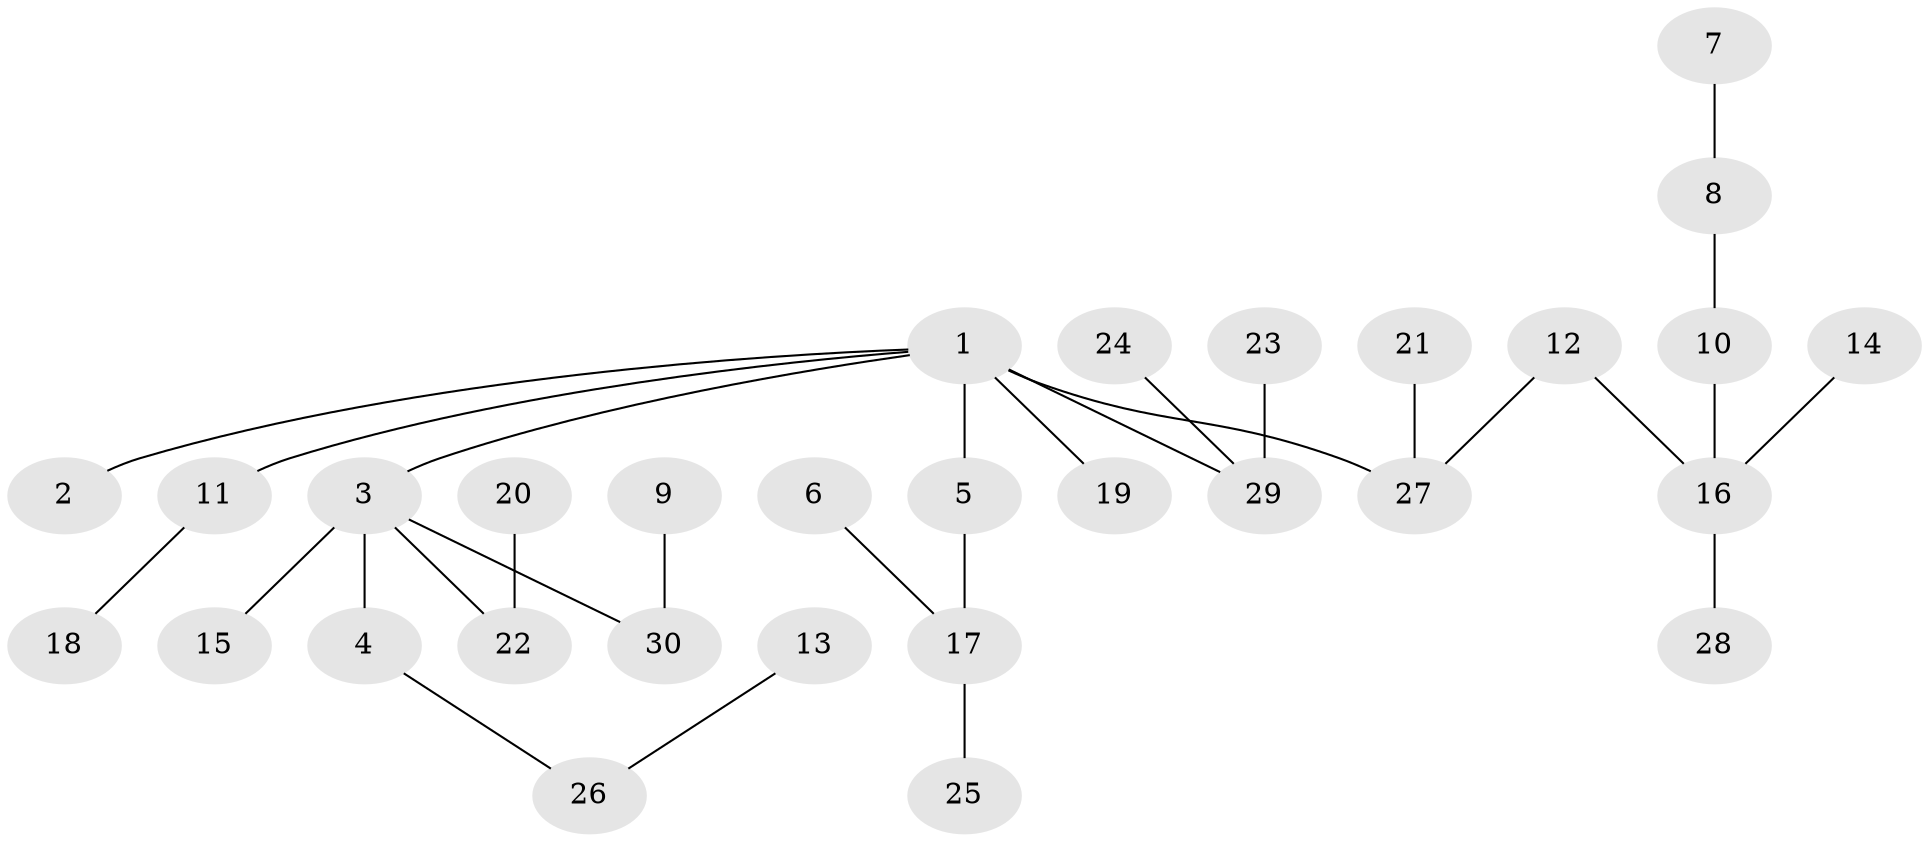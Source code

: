 // original degree distribution, {4: 0.0967741935483871, 5: 0.016129032258064516, 3: 0.16129032258064516, 1: 0.5, 6: 0.016129032258064516, 2: 0.20967741935483872}
// Generated by graph-tools (version 1.1) at 2025/50/03/09/25 03:50:22]
// undirected, 30 vertices, 29 edges
graph export_dot {
graph [start="1"]
  node [color=gray90,style=filled];
  1;
  2;
  3;
  4;
  5;
  6;
  7;
  8;
  9;
  10;
  11;
  12;
  13;
  14;
  15;
  16;
  17;
  18;
  19;
  20;
  21;
  22;
  23;
  24;
  25;
  26;
  27;
  28;
  29;
  30;
  1 -- 2 [weight=1.0];
  1 -- 3 [weight=1.0];
  1 -- 5 [weight=1.0];
  1 -- 11 [weight=1.0];
  1 -- 19 [weight=1.0];
  1 -- 27 [weight=1.0];
  1 -- 29 [weight=1.0];
  3 -- 4 [weight=1.0];
  3 -- 15 [weight=1.0];
  3 -- 22 [weight=1.0];
  3 -- 30 [weight=1.0];
  4 -- 26 [weight=1.0];
  5 -- 17 [weight=1.0];
  6 -- 17 [weight=1.0];
  7 -- 8 [weight=1.0];
  8 -- 10 [weight=1.0];
  9 -- 30 [weight=1.0];
  10 -- 16 [weight=1.0];
  11 -- 18 [weight=1.0];
  12 -- 16 [weight=1.0];
  12 -- 27 [weight=1.0];
  13 -- 26 [weight=1.0];
  14 -- 16 [weight=1.0];
  16 -- 28 [weight=1.0];
  17 -- 25 [weight=1.0];
  20 -- 22 [weight=1.0];
  21 -- 27 [weight=1.0];
  23 -- 29 [weight=1.0];
  24 -- 29 [weight=1.0];
}
